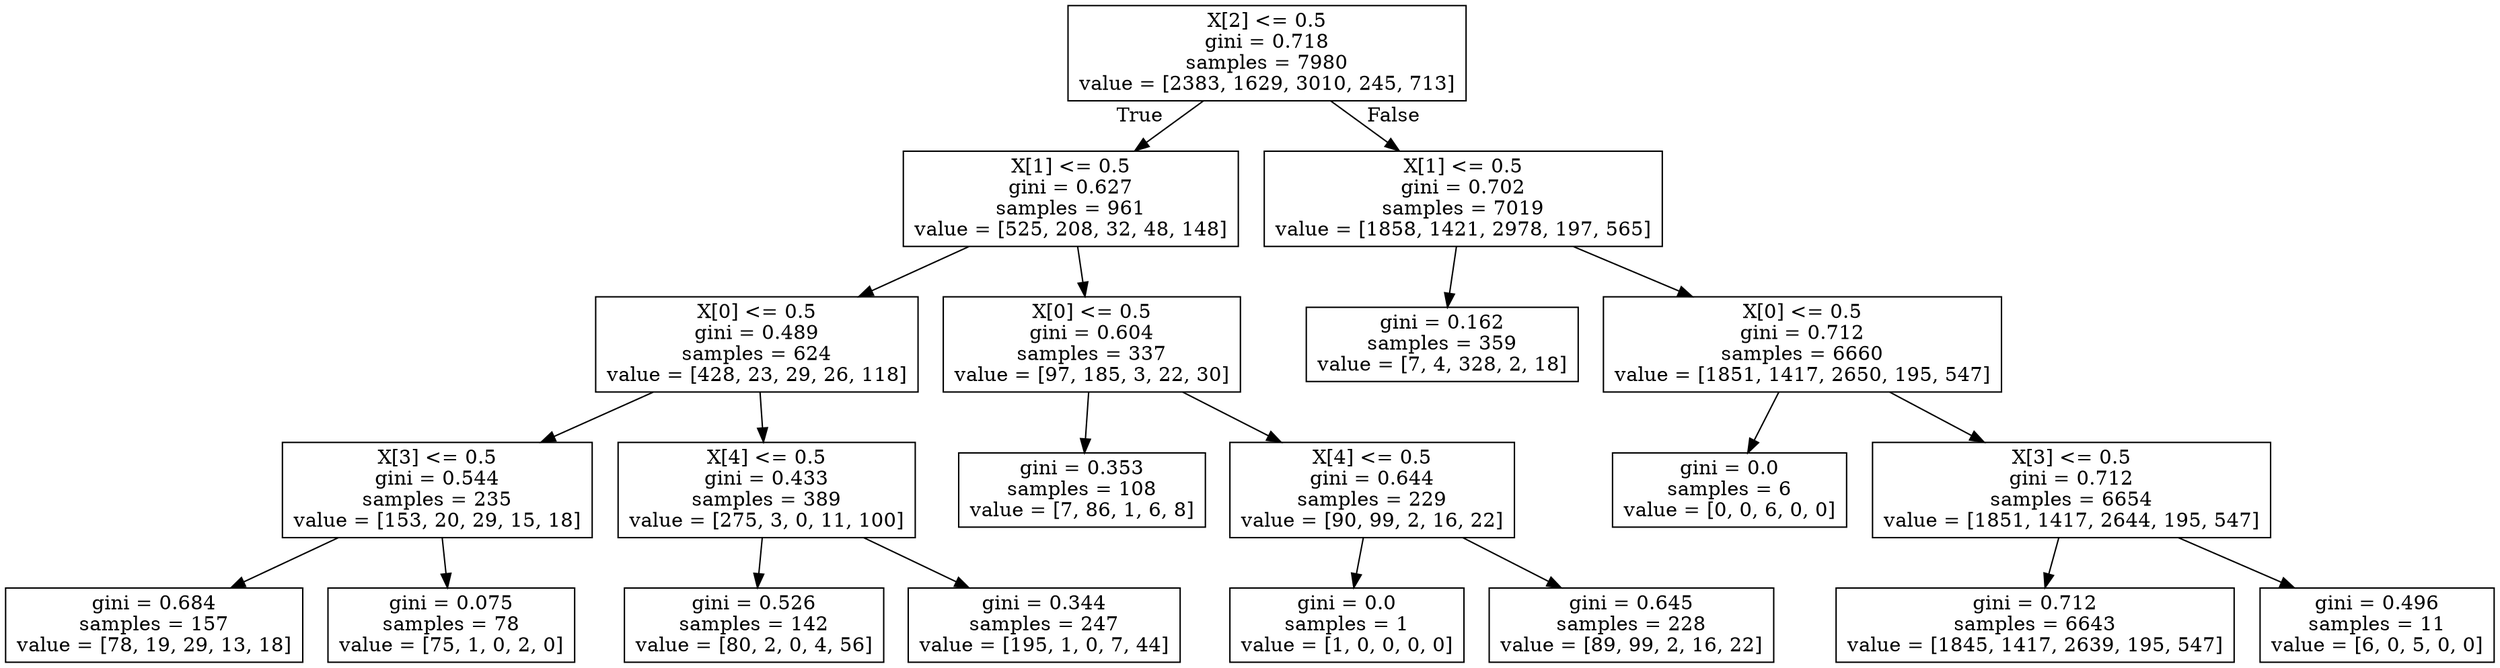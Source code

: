 digraph Tree {
node [shape=box] ;
0 [label="X[2] <= 0.5\ngini = 0.718\nsamples = 7980\nvalue = [2383, 1629, 3010, 245, 713]"] ;
1 [label="X[1] <= 0.5\ngini = 0.627\nsamples = 961\nvalue = [525, 208, 32, 48, 148]"] ;
0 -> 1 [labeldistance=2.5, labelangle=45, headlabel="True"] ;
2 [label="X[0] <= 0.5\ngini = 0.489\nsamples = 624\nvalue = [428, 23, 29, 26, 118]"] ;
1 -> 2 ;
3 [label="X[3] <= 0.5\ngini = 0.544\nsamples = 235\nvalue = [153, 20, 29, 15, 18]"] ;
2 -> 3 ;
4 [label="gini = 0.684\nsamples = 157\nvalue = [78, 19, 29, 13, 18]"] ;
3 -> 4 ;
5 [label="gini = 0.075\nsamples = 78\nvalue = [75, 1, 0, 2, 0]"] ;
3 -> 5 ;
6 [label="X[4] <= 0.5\ngini = 0.433\nsamples = 389\nvalue = [275, 3, 0, 11, 100]"] ;
2 -> 6 ;
7 [label="gini = 0.526\nsamples = 142\nvalue = [80, 2, 0, 4, 56]"] ;
6 -> 7 ;
8 [label="gini = 0.344\nsamples = 247\nvalue = [195, 1, 0, 7, 44]"] ;
6 -> 8 ;
9 [label="X[0] <= 0.5\ngini = 0.604\nsamples = 337\nvalue = [97, 185, 3, 22, 30]"] ;
1 -> 9 ;
10 [label="gini = 0.353\nsamples = 108\nvalue = [7, 86, 1, 6, 8]"] ;
9 -> 10 ;
11 [label="X[4] <= 0.5\ngini = 0.644\nsamples = 229\nvalue = [90, 99, 2, 16, 22]"] ;
9 -> 11 ;
12 [label="gini = 0.0\nsamples = 1\nvalue = [1, 0, 0, 0, 0]"] ;
11 -> 12 ;
13 [label="gini = 0.645\nsamples = 228\nvalue = [89, 99, 2, 16, 22]"] ;
11 -> 13 ;
14 [label="X[1] <= 0.5\ngini = 0.702\nsamples = 7019\nvalue = [1858, 1421, 2978, 197, 565]"] ;
0 -> 14 [labeldistance=2.5, labelangle=-45, headlabel="False"] ;
15 [label="gini = 0.162\nsamples = 359\nvalue = [7, 4, 328, 2, 18]"] ;
14 -> 15 ;
16 [label="X[0] <= 0.5\ngini = 0.712\nsamples = 6660\nvalue = [1851, 1417, 2650, 195, 547]"] ;
14 -> 16 ;
17 [label="gini = 0.0\nsamples = 6\nvalue = [0, 0, 6, 0, 0]"] ;
16 -> 17 ;
18 [label="X[3] <= 0.5\ngini = 0.712\nsamples = 6654\nvalue = [1851, 1417, 2644, 195, 547]"] ;
16 -> 18 ;
19 [label="gini = 0.712\nsamples = 6643\nvalue = [1845, 1417, 2639, 195, 547]"] ;
18 -> 19 ;
20 [label="gini = 0.496\nsamples = 11\nvalue = [6, 0, 5, 0, 0]"] ;
18 -> 20 ;
}